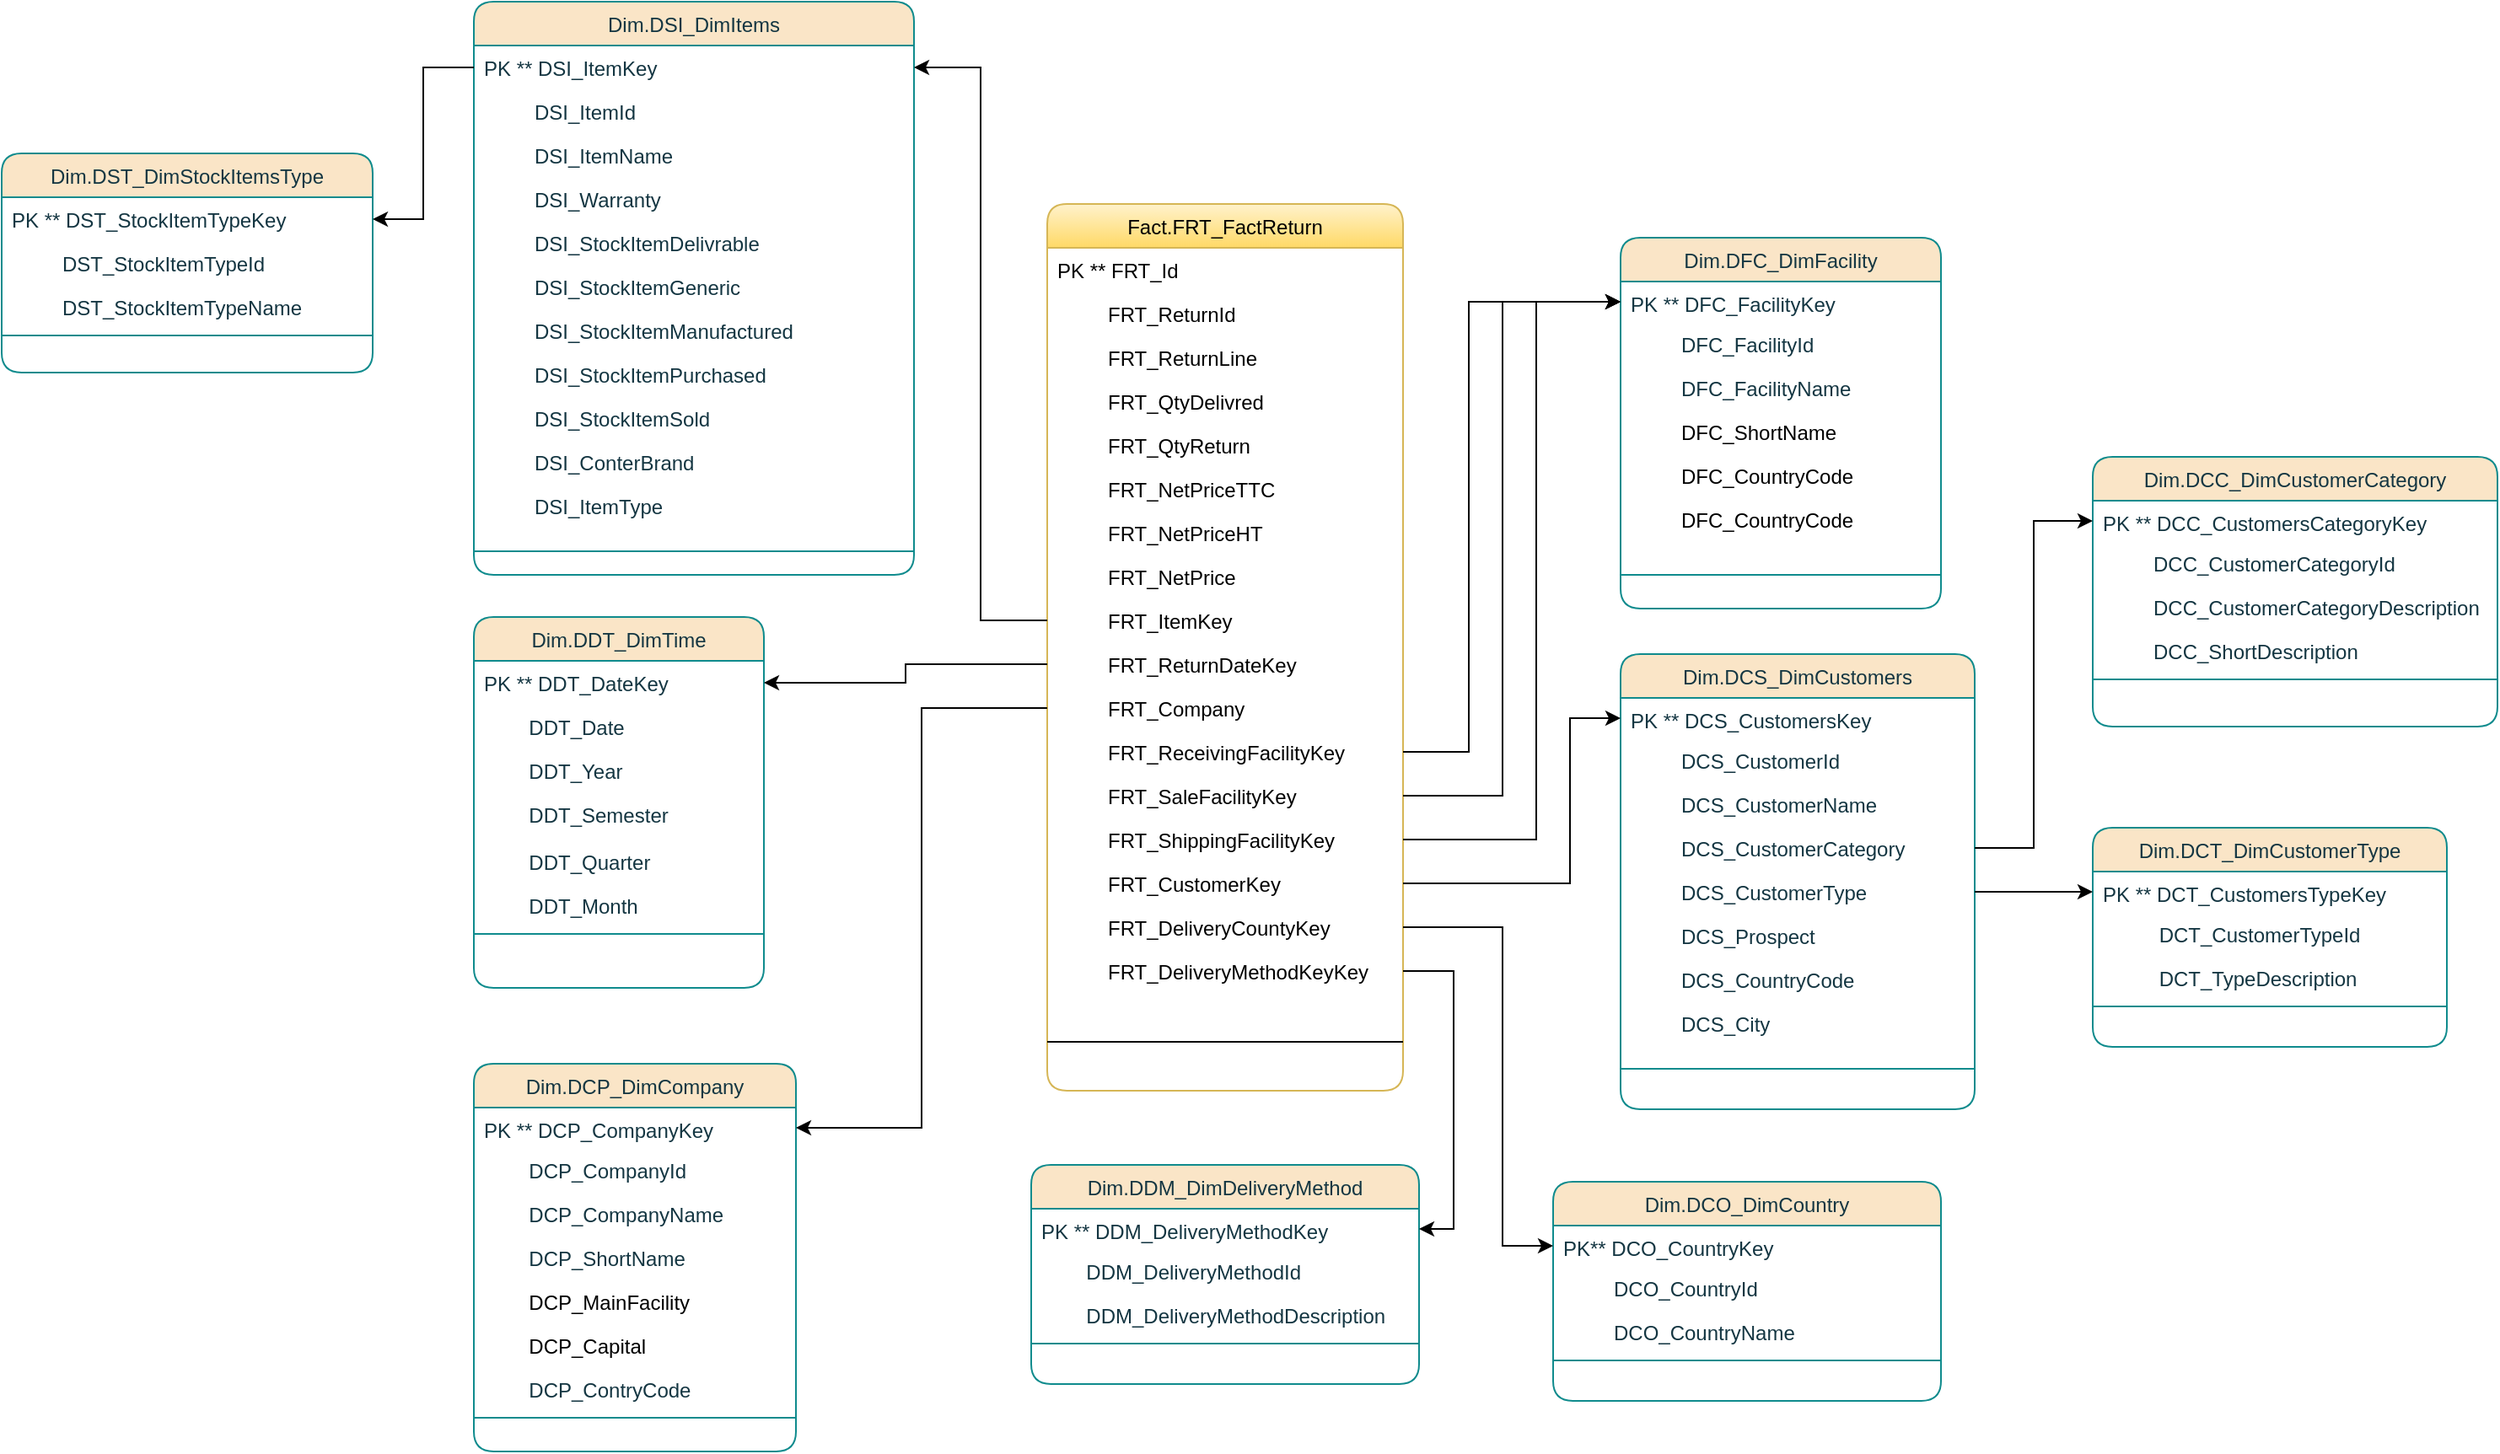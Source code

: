 <mxfile version="21.2.3" type="github">
  <diagram name="Page-1" id="GbNY6fpnbydSLhXUVNxI">
    <mxGraphModel dx="2754" dy="513" grid="1" gridSize="10" guides="1" tooltips="1" connect="1" arrows="1" fold="1" page="1" pageScale="1" pageWidth="1654" pageHeight="1169" math="0" shadow="0">
      <root>
        <mxCell id="0" />
        <mxCell id="1" parent="0" />
        <mxCell id="NVoE6GBqi2ldNxTh1baj-1" value="Fact.FRT_FactReturn" style="swimlane;fontStyle=0;align=center;verticalAlign=top;childLayout=stackLayout;horizontal=1;startSize=26;horizontalStack=0;resizeParent=1;resizeLast=0;collapsible=1;marginBottom=0;rounded=1;shadow=0;strokeWidth=1;fillColor=#fff2cc;strokeColor=#d6b656;gradientColor=#ffd966;" vertex="1" parent="1">
          <mxGeometry x="340" y="340" width="211" height="526" as="geometry">
            <mxRectangle x="550" y="140" width="160" height="26" as="alternateBounds" />
          </mxGeometry>
        </mxCell>
        <mxCell id="NVoE6GBqi2ldNxTh1baj-2" value="PK ** FRT_Id" style="text;align=left;verticalAlign=top;spacingLeft=4;spacingRight=4;overflow=hidden;rotatable=0;points=[[0,0.5],[1,0.5]];portConstraint=eastwest;" vertex="1" parent="NVoE6GBqi2ldNxTh1baj-1">
          <mxGeometry y="26" width="211" height="26" as="geometry" />
        </mxCell>
        <mxCell id="NVoE6GBqi2ldNxTh1baj-3" value="         FRT_ReturnId" style="text;align=left;verticalAlign=top;spacingLeft=4;spacingRight=4;overflow=hidden;rotatable=0;points=[[0,0.5],[1,0.5]];portConstraint=eastwest;rounded=0;shadow=0;html=0;" vertex="1" parent="NVoE6GBqi2ldNxTh1baj-1">
          <mxGeometry y="52" width="211" height="26" as="geometry" />
        </mxCell>
        <mxCell id="NVoE6GBqi2ldNxTh1baj-25" value="         FRT_ReturnLine" style="text;align=left;verticalAlign=top;spacingLeft=4;spacingRight=4;overflow=hidden;rotatable=0;points=[[0,0.5],[1,0.5]];portConstraint=eastwest;rounded=0;shadow=0;html=0;" vertex="1" parent="NVoE6GBqi2ldNxTh1baj-1">
          <mxGeometry y="78" width="211" height="26" as="geometry" />
        </mxCell>
        <mxCell id="NVoE6GBqi2ldNxTh1baj-26" value="         FRT_QtyDelivred" style="text;align=left;verticalAlign=top;spacingLeft=4;spacingRight=4;overflow=hidden;rotatable=0;points=[[0,0.5],[1,0.5]];portConstraint=eastwest;rounded=0;shadow=0;html=0;" vertex="1" parent="NVoE6GBqi2ldNxTh1baj-1">
          <mxGeometry y="104" width="211" height="26" as="geometry" />
        </mxCell>
        <mxCell id="NVoE6GBqi2ldNxTh1baj-27" value="         FRT_QtyReturn" style="text;align=left;verticalAlign=top;spacingLeft=4;spacingRight=4;overflow=hidden;rotatable=0;points=[[0,0.5],[1,0.5]];portConstraint=eastwest;rounded=0;shadow=0;html=0;" vertex="1" parent="NVoE6GBqi2ldNxTh1baj-1">
          <mxGeometry y="130" width="211" height="26" as="geometry" />
        </mxCell>
        <mxCell id="NVoE6GBqi2ldNxTh1baj-28" value="         FRT_NetPriceTTC" style="text;align=left;verticalAlign=top;spacingLeft=4;spacingRight=4;overflow=hidden;rotatable=0;points=[[0,0.5],[1,0.5]];portConstraint=eastwest;rounded=0;shadow=0;html=0;" vertex="1" parent="NVoE6GBqi2ldNxTh1baj-1">
          <mxGeometry y="156" width="211" height="26" as="geometry" />
        </mxCell>
        <mxCell id="NVoE6GBqi2ldNxTh1baj-37" value="         FRT_NetPriceHT" style="text;align=left;verticalAlign=top;spacingLeft=4;spacingRight=4;overflow=hidden;rotatable=0;points=[[0,0.5],[1,0.5]];portConstraint=eastwest;rounded=0;shadow=0;html=0;" vertex="1" parent="NVoE6GBqi2ldNxTh1baj-1">
          <mxGeometry y="182" width="211" height="26" as="geometry" />
        </mxCell>
        <mxCell id="NVoE6GBqi2ldNxTh1baj-38" value="         FRT_NetPrice" style="text;align=left;verticalAlign=top;spacingLeft=4;spacingRight=4;overflow=hidden;rotatable=0;points=[[0,0.5],[1,0.5]];portConstraint=eastwest;rounded=0;shadow=0;html=0;" vertex="1" parent="NVoE6GBqi2ldNxTh1baj-1">
          <mxGeometry y="208" width="211" height="26" as="geometry" />
        </mxCell>
        <mxCell id="NVoE6GBqi2ldNxTh1baj-39" value="         FRT_ItemKey" style="text;align=left;verticalAlign=top;spacingLeft=4;spacingRight=4;overflow=hidden;rotatable=0;points=[[0,0.5],[1,0.5]];portConstraint=eastwest;rounded=0;shadow=0;html=0;" vertex="1" parent="NVoE6GBqi2ldNxTh1baj-1">
          <mxGeometry y="234" width="211" height="26" as="geometry" />
        </mxCell>
        <mxCell id="NVoE6GBqi2ldNxTh1baj-40" value="         FRT_ReturnDateKey" style="text;align=left;verticalAlign=top;spacingLeft=4;spacingRight=4;overflow=hidden;rotatable=0;points=[[0,0.5],[1,0.5]];portConstraint=eastwest;rounded=0;shadow=0;html=0;" vertex="1" parent="NVoE6GBqi2ldNxTh1baj-1">
          <mxGeometry y="260" width="211" height="26" as="geometry" />
        </mxCell>
        <mxCell id="NVoE6GBqi2ldNxTh1baj-41" value="         FRT_Company" style="text;align=left;verticalAlign=top;spacingLeft=4;spacingRight=4;overflow=hidden;rotatable=0;points=[[0,0.5],[1,0.5]];portConstraint=eastwest;rounded=0;shadow=0;html=0;" vertex="1" parent="NVoE6GBqi2ldNxTh1baj-1">
          <mxGeometry y="286" width="211" height="26" as="geometry" />
        </mxCell>
        <mxCell id="NVoE6GBqi2ldNxTh1baj-42" value="         FRT_ReceivingFacilityKey" style="text;align=left;verticalAlign=top;spacingLeft=4;spacingRight=4;overflow=hidden;rotatable=0;points=[[0,0.5],[1,0.5]];portConstraint=eastwest;rounded=0;shadow=0;html=0;" vertex="1" parent="NVoE6GBqi2ldNxTh1baj-1">
          <mxGeometry y="312" width="211" height="26" as="geometry" />
        </mxCell>
        <mxCell id="NVoE6GBqi2ldNxTh1baj-43" value="         FRT_SaleFacilityKey" style="text;align=left;verticalAlign=top;spacingLeft=4;spacingRight=4;overflow=hidden;rotatable=0;points=[[0,0.5],[1,0.5]];portConstraint=eastwest;rounded=0;shadow=0;html=0;" vertex="1" parent="NVoE6GBqi2ldNxTh1baj-1">
          <mxGeometry y="338" width="211" height="26" as="geometry" />
        </mxCell>
        <mxCell id="NVoE6GBqi2ldNxTh1baj-44" value="         FRT_ShippingFacilityKey" style="text;align=left;verticalAlign=top;spacingLeft=4;spacingRight=4;overflow=hidden;rotatable=0;points=[[0,0.5],[1,0.5]];portConstraint=eastwest;rounded=0;shadow=0;html=0;" vertex="1" parent="NVoE6GBqi2ldNxTh1baj-1">
          <mxGeometry y="364" width="211" height="26" as="geometry" />
        </mxCell>
        <mxCell id="NVoE6GBqi2ldNxTh1baj-45" value="         FRT_CustomerKey" style="text;align=left;verticalAlign=top;spacingLeft=4;spacingRight=4;overflow=hidden;rotatable=0;points=[[0,0.5],[1,0.5]];portConstraint=eastwest;rounded=0;shadow=0;html=0;" vertex="1" parent="NVoE6GBqi2ldNxTh1baj-1">
          <mxGeometry y="390" width="211" height="26" as="geometry" />
        </mxCell>
        <mxCell id="NVoE6GBqi2ldNxTh1baj-46" value="         FRT_DeliveryCountyKey" style="text;align=left;verticalAlign=top;spacingLeft=4;spacingRight=4;overflow=hidden;rotatable=0;points=[[0,0.5],[1,0.5]];portConstraint=eastwest;rounded=0;shadow=0;html=0;" vertex="1" parent="NVoE6GBqi2ldNxTh1baj-1">
          <mxGeometry y="416" width="211" height="26" as="geometry" />
        </mxCell>
        <mxCell id="NVoE6GBqi2ldNxTh1baj-47" value="         FRT_DeliveryMethodKeyKey" style="text;align=left;verticalAlign=top;spacingLeft=4;spacingRight=4;overflow=hidden;rotatable=0;points=[[0,0.5],[1,0.5]];portConstraint=eastwest;rounded=0;shadow=0;html=0;" vertex="1" parent="NVoE6GBqi2ldNxTh1baj-1">
          <mxGeometry y="442" width="211" height="26" as="geometry" />
        </mxCell>
        <mxCell id="NVoE6GBqi2ldNxTh1baj-24" value="" style="line;html=1;strokeWidth=1;align=left;verticalAlign=middle;spacingTop=-1;spacingLeft=3;spacingRight=3;rotatable=0;labelPosition=right;points=[];portConstraint=eastwest;" vertex="1" parent="NVoE6GBqi2ldNxTh1baj-1">
          <mxGeometry y="468" width="211" height="58" as="geometry" />
        </mxCell>
        <mxCell id="NVoE6GBqi2ldNxTh1baj-48" value="Dim.DDM_DimDeliveryMethod" style="swimlane;fontStyle=0;align=center;verticalAlign=top;childLayout=stackLayout;horizontal=1;startSize=26;horizontalStack=0;resizeParent=1;resizeLast=0;collapsible=1;marginBottom=0;rounded=1;shadow=0;strokeWidth=1;fillColor=#FAE5C7;strokeColor=#0F8B8D;labelBackgroundColor=none;fontColor=#143642;" vertex="1" parent="1">
          <mxGeometry x="330.5" y="910" width="230" height="130" as="geometry">
            <mxRectangle x="550" y="140" width="160" height="26" as="alternateBounds" />
          </mxGeometry>
        </mxCell>
        <mxCell id="NVoE6GBqi2ldNxTh1baj-49" value="PK ** DDM_DeliveryMethodKey" style="text;align=left;verticalAlign=top;spacingLeft=4;spacingRight=4;overflow=hidden;rotatable=0;points=[[0,0.5],[1,0.5]];portConstraint=eastwest;labelBackgroundColor=none;fontColor=#143642;rounded=1;" vertex="1" parent="NVoE6GBqi2ldNxTh1baj-48">
          <mxGeometry y="26" width="230" height="24" as="geometry" />
        </mxCell>
        <mxCell id="NVoE6GBqi2ldNxTh1baj-50" value="        DDM_DeliveryMethodId" style="text;align=left;verticalAlign=top;spacingLeft=4;spacingRight=4;overflow=hidden;rotatable=0;points=[[0,0.5],[1,0.5]];portConstraint=eastwest;labelBackgroundColor=none;fontColor=#143642;rounded=1;" vertex="1" parent="NVoE6GBqi2ldNxTh1baj-48">
          <mxGeometry y="50" width="230" height="26" as="geometry" />
        </mxCell>
        <mxCell id="NVoE6GBqi2ldNxTh1baj-51" value="        DDM_DeliveryMethodDescription" style="text;align=left;verticalAlign=top;spacingLeft=4;spacingRight=4;overflow=hidden;rotatable=0;points=[[0,0.5],[1,0.5]];portConstraint=eastwest;labelBackgroundColor=none;fontColor=#143642;rounded=1;" vertex="1" parent="NVoE6GBqi2ldNxTh1baj-48">
          <mxGeometry y="76" width="230" height="26" as="geometry" />
        </mxCell>
        <mxCell id="NVoE6GBqi2ldNxTh1baj-52" value="" style="line;html=1;strokeWidth=1;align=left;verticalAlign=middle;spacingTop=-1;spacingLeft=3;spacingRight=3;rotatable=0;labelPosition=right;points=[];portConstraint=eastwest;labelBackgroundColor=none;fillColor=#FAE5C7;strokeColor=#0F8B8D;fontColor=#143642;rounded=1;" vertex="1" parent="NVoE6GBqi2ldNxTh1baj-48">
          <mxGeometry y="102" width="230" height="8" as="geometry" />
        </mxCell>
        <mxCell id="NVoE6GBqi2ldNxTh1baj-53" style="edgeStyle=orthogonalEdgeStyle;rounded=0;orthogonalLoop=1;jettySize=auto;html=1;" edge="1" parent="1" source="NVoE6GBqi2ldNxTh1baj-47" target="NVoE6GBqi2ldNxTh1baj-49">
          <mxGeometry relative="1" as="geometry">
            <Array as="points">
              <mxPoint x="581" y="795" />
              <mxPoint x="581" y="948" />
            </Array>
          </mxGeometry>
        </mxCell>
        <mxCell id="NVoE6GBqi2ldNxTh1baj-54" value="Dim.DSI_DimItems" style="swimlane;fontStyle=0;align=center;verticalAlign=top;childLayout=stackLayout;horizontal=1;startSize=26;horizontalStack=0;resizeParent=1;resizeLast=0;collapsible=1;marginBottom=0;rounded=1;shadow=0;strokeWidth=1;fillColor=#FAE5C7;strokeColor=#0F8B8D;labelBackgroundColor=none;fontColor=#143642;" vertex="1" parent="1">
          <mxGeometry y="220" width="261" height="340" as="geometry">
            <mxRectangle x="550" y="140" width="160" height="26" as="alternateBounds" />
          </mxGeometry>
        </mxCell>
        <mxCell id="NVoE6GBqi2ldNxTh1baj-55" value="PK ** DSI_ItemKey" style="text;align=left;verticalAlign=top;spacingLeft=4;spacingRight=4;overflow=hidden;rotatable=0;points=[[0,0.5],[1,0.5]];portConstraint=eastwest;labelBackgroundColor=none;fontColor=#143642;rounded=1;" vertex="1" parent="NVoE6GBqi2ldNxTh1baj-54">
          <mxGeometry y="26" width="261" height="26" as="geometry" />
        </mxCell>
        <mxCell id="NVoE6GBqi2ldNxTh1baj-56" value="         DSI_ItemId&#xa;" style="text;align=left;verticalAlign=top;spacingLeft=4;spacingRight=4;overflow=hidden;rotatable=0;points=[[0,0.5],[1,0.5]];portConstraint=eastwest;labelBackgroundColor=none;fontColor=#143642;rounded=1;" vertex="1" parent="NVoE6GBqi2ldNxTh1baj-54">
          <mxGeometry y="52" width="261" height="26" as="geometry" />
        </mxCell>
        <mxCell id="NVoE6GBqi2ldNxTh1baj-57" value="         DSI_ItemName&#xa;" style="text;align=left;verticalAlign=top;spacingLeft=4;spacingRight=4;overflow=hidden;rotatable=0;points=[[0,0.5],[1,0.5]];portConstraint=eastwest;labelBackgroundColor=none;fontColor=#143642;rounded=1;" vertex="1" parent="NVoE6GBqi2ldNxTh1baj-54">
          <mxGeometry y="78" width="261" height="26" as="geometry" />
        </mxCell>
        <mxCell id="NVoE6GBqi2ldNxTh1baj-58" value="         DSI_Warranty&#xa;" style="text;align=left;verticalAlign=top;spacingLeft=4;spacingRight=4;overflow=hidden;rotatable=0;points=[[0,0.5],[1,0.5]];portConstraint=eastwest;labelBackgroundColor=none;fontColor=#143642;rounded=1;" vertex="1" parent="NVoE6GBqi2ldNxTh1baj-54">
          <mxGeometry y="104" width="261" height="26" as="geometry" />
        </mxCell>
        <mxCell id="NVoE6GBqi2ldNxTh1baj-59" value="         DSI_StockItemDelivrable" style="text;align=left;verticalAlign=top;spacingLeft=4;spacingRight=4;overflow=hidden;rotatable=0;points=[[0,0.5],[1,0.5]];portConstraint=eastwest;labelBackgroundColor=none;fontColor=#143642;rounded=1;" vertex="1" parent="NVoE6GBqi2ldNxTh1baj-54">
          <mxGeometry y="130" width="261" height="26" as="geometry" />
        </mxCell>
        <mxCell id="NVoE6GBqi2ldNxTh1baj-60" value="         DSI_StockItemGeneric &#xa;" style="text;align=left;verticalAlign=top;spacingLeft=4;spacingRight=4;overflow=hidden;rotatable=0;points=[[0,0.5],[1,0.5]];portConstraint=eastwest;labelBackgroundColor=none;fontColor=#143642;rounded=1;" vertex="1" parent="NVoE6GBqi2ldNxTh1baj-54">
          <mxGeometry y="156" width="261" height="26" as="geometry" />
        </mxCell>
        <mxCell id="NVoE6GBqi2ldNxTh1baj-61" value="         DSI_StockItemManufactured" style="text;align=left;verticalAlign=top;spacingLeft=4;spacingRight=4;overflow=hidden;rotatable=0;points=[[0,0.5],[1,0.5]];portConstraint=eastwest;labelBackgroundColor=none;fontColor=#143642;rounded=1;" vertex="1" parent="NVoE6GBqi2ldNxTh1baj-54">
          <mxGeometry y="182" width="261" height="26" as="geometry" />
        </mxCell>
        <mxCell id="NVoE6GBqi2ldNxTh1baj-62" value="         DSI_StockItemPurchased" style="text;align=left;verticalAlign=top;spacingLeft=4;spacingRight=4;overflow=hidden;rotatable=0;points=[[0,0.5],[1,0.5]];portConstraint=eastwest;labelBackgroundColor=none;fontColor=#143642;rounded=1;" vertex="1" parent="NVoE6GBqi2ldNxTh1baj-54">
          <mxGeometry y="208" width="261" height="26" as="geometry" />
        </mxCell>
        <mxCell id="NVoE6GBqi2ldNxTh1baj-63" value="         DSI_StockItemSold&#xa;" style="text;align=left;verticalAlign=top;spacingLeft=4;spacingRight=4;overflow=hidden;rotatable=0;points=[[0,0.5],[1,0.5]];portConstraint=eastwest;labelBackgroundColor=none;fontColor=#143642;rounded=1;" vertex="1" parent="NVoE6GBqi2ldNxTh1baj-54">
          <mxGeometry y="234" width="261" height="26" as="geometry" />
        </mxCell>
        <mxCell id="NVoE6GBqi2ldNxTh1baj-64" value="         DSI_ConterBrand&#xa;" style="text;align=left;verticalAlign=top;spacingLeft=4;spacingRight=4;overflow=hidden;rotatable=0;points=[[0,0.5],[1,0.5]];portConstraint=eastwest;labelBackgroundColor=none;fontColor=#143642;rounded=1;" vertex="1" parent="NVoE6GBqi2ldNxTh1baj-54">
          <mxGeometry y="260" width="261" height="26" as="geometry" />
        </mxCell>
        <mxCell id="NVoE6GBqi2ldNxTh1baj-65" value="         DSI_ItemType&#xa;" style="text;align=left;verticalAlign=top;spacingLeft=4;spacingRight=4;overflow=hidden;rotatable=0;points=[[0,0.5],[1,0.5]];portConstraint=eastwest;labelBackgroundColor=none;fontColor=#143642;rounded=1;" vertex="1" parent="NVoE6GBqi2ldNxTh1baj-54">
          <mxGeometry y="286" width="261" height="26" as="geometry" />
        </mxCell>
        <mxCell id="NVoE6GBqi2ldNxTh1baj-66" value="" style="line;html=1;strokeWidth=1;align=left;verticalAlign=middle;spacingTop=-1;spacingLeft=3;spacingRight=3;rotatable=0;labelPosition=right;points=[];portConstraint=eastwest;labelBackgroundColor=none;fillColor=#FAE5C7;strokeColor=#0F8B8D;fontColor=#143642;rounded=1;" vertex="1" parent="NVoE6GBqi2ldNxTh1baj-54">
          <mxGeometry y="312" width="261" height="28" as="geometry" />
        </mxCell>
        <mxCell id="NVoE6GBqi2ldNxTh1baj-67" value="Dim.DST_DimStockItemsType" style="swimlane;fontStyle=0;align=center;verticalAlign=top;childLayout=stackLayout;horizontal=1;startSize=26;horizontalStack=0;resizeParent=1;resizeLast=0;collapsible=1;marginBottom=0;rounded=1;shadow=0;strokeWidth=1;fillColor=#FAE5C7;strokeColor=#0F8B8D;labelBackgroundColor=none;fontColor=#143642;" vertex="1" parent="1">
          <mxGeometry x="-280" y="310" width="220" height="130" as="geometry">
            <mxRectangle x="550" y="140" width="160" height="26" as="alternateBounds" />
          </mxGeometry>
        </mxCell>
        <mxCell id="NVoE6GBqi2ldNxTh1baj-68" value="PK ** DST_StockItemTypeKey" style="text;align=left;verticalAlign=top;spacingLeft=4;spacingRight=4;overflow=hidden;rotatable=0;points=[[0,0.5],[1,0.5]];portConstraint=eastwest;labelBackgroundColor=none;fontColor=#143642;rounded=1;" vertex="1" parent="NVoE6GBqi2ldNxTh1baj-67">
          <mxGeometry y="26" width="220" height="26" as="geometry" />
        </mxCell>
        <mxCell id="NVoE6GBqi2ldNxTh1baj-69" value="         DST_StockItemTypeId&#xa;" style="text;align=left;verticalAlign=top;spacingLeft=4;spacingRight=4;overflow=hidden;rotatable=0;points=[[0,0.5],[1,0.5]];portConstraint=eastwest;labelBackgroundColor=none;fontColor=#143642;rounded=1;" vertex="1" parent="NVoE6GBqi2ldNxTh1baj-67">
          <mxGeometry y="52" width="220" height="26" as="geometry" />
        </mxCell>
        <mxCell id="NVoE6GBqi2ldNxTh1baj-70" value="         DST_StockItemTypeName" style="text;align=left;verticalAlign=top;spacingLeft=4;spacingRight=4;overflow=hidden;rotatable=0;points=[[0,0.5],[1,0.5]];portConstraint=eastwest;labelBackgroundColor=none;fontColor=#143642;rounded=1;" vertex="1" parent="NVoE6GBqi2ldNxTh1baj-67">
          <mxGeometry y="78" width="220" height="26" as="geometry" />
        </mxCell>
        <mxCell id="NVoE6GBqi2ldNxTh1baj-71" value="" style="line;html=1;strokeWidth=1;align=left;verticalAlign=middle;spacingTop=-1;spacingLeft=3;spacingRight=3;rotatable=0;labelPosition=right;points=[];portConstraint=eastwest;labelBackgroundColor=none;fillColor=#FAE5C7;strokeColor=#0F8B8D;fontColor=#143642;rounded=1;" vertex="1" parent="NVoE6GBqi2ldNxTh1baj-67">
          <mxGeometry y="104" width="220" height="8" as="geometry" />
        </mxCell>
        <mxCell id="NVoE6GBqi2ldNxTh1baj-77" style="edgeStyle=orthogonalEdgeStyle;rounded=0;orthogonalLoop=1;jettySize=auto;html=1;" edge="1" parent="1" source="NVoE6GBqi2ldNxTh1baj-39" target="NVoE6GBqi2ldNxTh1baj-55">
          <mxGeometry relative="1" as="geometry" />
        </mxCell>
        <mxCell id="NVoE6GBqi2ldNxTh1baj-78" value="Dim.DDT_DimTime" style="swimlane;fontStyle=0;align=center;verticalAlign=top;childLayout=stackLayout;horizontal=1;startSize=26;horizontalStack=0;resizeParent=1;resizeLast=0;collapsible=1;marginBottom=0;rounded=1;shadow=0;strokeWidth=1;fillColor=#FAE5C7;strokeColor=#0F8B8D;labelBackgroundColor=none;fontColor=#143642;" vertex="1" parent="1">
          <mxGeometry y="585" width="172" height="220" as="geometry">
            <mxRectangle x="550" y="140" width="160" height="26" as="alternateBounds" />
          </mxGeometry>
        </mxCell>
        <mxCell id="NVoE6GBqi2ldNxTh1baj-79" value="PK ** DDT_DateKey" style="text;align=left;verticalAlign=top;spacingLeft=4;spacingRight=4;overflow=hidden;rotatable=0;points=[[0,0.5],[1,0.5]];portConstraint=eastwest;labelBackgroundColor=none;fontColor=#143642;rounded=1;" vertex="1" parent="NVoE6GBqi2ldNxTh1baj-78">
          <mxGeometry y="26" width="172" height="26" as="geometry" />
        </mxCell>
        <mxCell id="NVoE6GBqi2ldNxTh1baj-80" value="        DDT_Date&#xa;" style="text;align=left;verticalAlign=top;spacingLeft=4;spacingRight=4;overflow=hidden;rotatable=0;points=[[0,0.5],[1,0.5]];portConstraint=eastwest;labelBackgroundColor=none;fontColor=#143642;rounded=1;" vertex="1" parent="NVoE6GBqi2ldNxTh1baj-78">
          <mxGeometry y="52" width="172" height="26" as="geometry" />
        </mxCell>
        <mxCell id="NVoE6GBqi2ldNxTh1baj-81" value="        DDT_Year&#xa;" style="text;align=left;verticalAlign=top;spacingLeft=4;spacingRight=4;overflow=hidden;rotatable=0;points=[[0,0.5],[1,0.5]];portConstraint=eastwest;labelBackgroundColor=none;fontColor=#143642;rounded=1;" vertex="1" parent="NVoE6GBqi2ldNxTh1baj-78">
          <mxGeometry y="78" width="172" height="26" as="geometry" />
        </mxCell>
        <mxCell id="NVoE6GBqi2ldNxTh1baj-82" value="        DDT_Semester&#xa;" style="text;align=left;verticalAlign=top;spacingLeft=4;spacingRight=4;overflow=hidden;rotatable=0;points=[[0,0.5],[1,0.5]];portConstraint=eastwest;labelBackgroundColor=none;fontColor=#143642;rounded=1;" vertex="1" parent="NVoE6GBqi2ldNxTh1baj-78">
          <mxGeometry y="104" width="172" height="28" as="geometry" />
        </mxCell>
        <mxCell id="NVoE6GBqi2ldNxTh1baj-83" value="        DDT_Quarter" style="text;align=left;verticalAlign=top;spacingLeft=4;spacingRight=4;overflow=hidden;rotatable=0;points=[[0,0.5],[1,0.5]];portConstraint=eastwest;labelBackgroundColor=none;fontColor=#143642;rounded=1;" vertex="1" parent="NVoE6GBqi2ldNxTh1baj-78">
          <mxGeometry y="132" width="172" height="26" as="geometry" />
        </mxCell>
        <mxCell id="NVoE6GBqi2ldNxTh1baj-84" value="        DDT_Month&#xa;" style="text;align=left;verticalAlign=top;spacingLeft=4;spacingRight=4;overflow=hidden;rotatable=0;points=[[0,0.5],[1,0.5]];portConstraint=eastwest;labelBackgroundColor=none;fontColor=#143642;rounded=1;" vertex="1" parent="NVoE6GBqi2ldNxTh1baj-78">
          <mxGeometry y="158" width="172" height="26" as="geometry" />
        </mxCell>
        <mxCell id="NVoE6GBqi2ldNxTh1baj-85" value="" style="line;html=1;strokeWidth=1;align=left;verticalAlign=middle;spacingTop=-1;spacingLeft=3;spacingRight=3;rotatable=0;labelPosition=right;points=[];portConstraint=eastwest;labelBackgroundColor=none;fillColor=#FAE5C7;strokeColor=#0F8B8D;fontColor=#143642;rounded=1;" vertex="1" parent="NVoE6GBqi2ldNxTh1baj-78">
          <mxGeometry y="184" width="172" height="8" as="geometry" />
        </mxCell>
        <mxCell id="NVoE6GBqi2ldNxTh1baj-86" style="edgeStyle=orthogonalEdgeStyle;rounded=0;orthogonalLoop=1;jettySize=auto;html=1;" edge="1" parent="1" source="NVoE6GBqi2ldNxTh1baj-40" target="NVoE6GBqi2ldNxTh1baj-79">
          <mxGeometry relative="1" as="geometry">
            <Array as="points" />
          </mxGeometry>
        </mxCell>
        <mxCell id="NVoE6GBqi2ldNxTh1baj-87" value="Dim.DCP_DimCompany" style="swimlane;fontStyle=0;align=center;verticalAlign=top;childLayout=stackLayout;horizontal=1;startSize=26;horizontalStack=0;resizeParent=1;resizeLast=0;collapsible=1;marginBottom=0;rounded=1;shadow=0;strokeWidth=1;fillColor=#FAE5C7;strokeColor=#0F8B8D;labelBackgroundColor=none;fontColor=#143642;" vertex="1" parent="1">
          <mxGeometry y="850" width="191" height="230" as="geometry">
            <mxRectangle x="550" y="140" width="160" height="26" as="alternateBounds" />
          </mxGeometry>
        </mxCell>
        <mxCell id="NVoE6GBqi2ldNxTh1baj-88" value="PK ** DCP_CompanyKey&#xa;" style="text;align=left;verticalAlign=top;spacingLeft=4;spacingRight=4;overflow=hidden;rotatable=0;points=[[0,0.5],[1,0.5]];portConstraint=eastwest;labelBackgroundColor=none;fontColor=#143642;rounded=1;" vertex="1" parent="NVoE6GBqi2ldNxTh1baj-87">
          <mxGeometry y="26" width="191" height="24" as="geometry" />
        </mxCell>
        <mxCell id="NVoE6GBqi2ldNxTh1baj-89" value="        DCP_CompanyId" style="text;align=left;verticalAlign=top;spacingLeft=4;spacingRight=4;overflow=hidden;rotatable=0;points=[[0,0.5],[1,0.5]];portConstraint=eastwest;labelBackgroundColor=none;fontColor=#143642;rounded=1;" vertex="1" parent="NVoE6GBqi2ldNxTh1baj-87">
          <mxGeometry y="50" width="191" height="26" as="geometry" />
        </mxCell>
        <mxCell id="NVoE6GBqi2ldNxTh1baj-90" value="        DCP_CompanyName" style="text;align=left;verticalAlign=top;spacingLeft=4;spacingRight=4;overflow=hidden;rotatable=0;points=[[0,0.5],[1,0.5]];portConstraint=eastwest;labelBackgroundColor=none;fontColor=#143642;rounded=1;" vertex="1" parent="NVoE6GBqi2ldNxTh1baj-87">
          <mxGeometry y="76" width="191" height="26" as="geometry" />
        </mxCell>
        <mxCell id="NVoE6GBqi2ldNxTh1baj-91" value="        DCP_ShortName" style="text;align=left;verticalAlign=top;spacingLeft=4;spacingRight=4;overflow=hidden;rotatable=0;points=[[0,0.5],[1,0.5]];portConstraint=eastwest;labelBackgroundColor=none;fontColor=#143642;rounded=1;" vertex="1" parent="NVoE6GBqi2ldNxTh1baj-87">
          <mxGeometry y="102" width="191" height="26" as="geometry" />
        </mxCell>
        <mxCell id="NVoE6GBqi2ldNxTh1baj-92" value="        DCP_MainFacility" style="text;align=left;verticalAlign=top;spacingLeft=4;spacingRight=4;overflow=hidden;rotatable=0;points=[[0,0.5],[1,0.5]];portConstraint=eastwest;rounded=1;shadow=0;html=0;labelBackgroundColor=none;" vertex="1" parent="NVoE6GBqi2ldNxTh1baj-87">
          <mxGeometry y="128" width="191" height="26" as="geometry" />
        </mxCell>
        <mxCell id="NVoE6GBqi2ldNxTh1baj-93" value="        DCP_Capital" style="text;align=left;verticalAlign=top;spacingLeft=4;spacingRight=4;overflow=hidden;rotatable=0;points=[[0,0.5],[1,0.5]];portConstraint=eastwest;rounded=1;shadow=0;html=0;labelBackgroundColor=none;" vertex="1" parent="NVoE6GBqi2ldNxTh1baj-87">
          <mxGeometry y="154" width="191" height="26" as="geometry" />
        </mxCell>
        <mxCell id="NVoE6GBqi2ldNxTh1baj-94" value="        DCP_ContryCode" style="text;align=left;verticalAlign=top;spacingLeft=4;spacingRight=4;overflow=hidden;rotatable=0;points=[[0,0.5],[1,0.5]];portConstraint=eastwest;labelBackgroundColor=none;fontColor=#143642;rounded=1;" vertex="1" parent="NVoE6GBqi2ldNxTh1baj-87">
          <mxGeometry y="180" width="191" height="26" as="geometry" />
        </mxCell>
        <mxCell id="NVoE6GBqi2ldNxTh1baj-95" value="" style="line;html=1;strokeWidth=1;align=left;verticalAlign=middle;spacingTop=-1;spacingLeft=3;spacingRight=3;rotatable=0;labelPosition=right;points=[];portConstraint=eastwest;labelBackgroundColor=none;fillColor=#FAE5C7;strokeColor=#0F8B8D;fontColor=#143642;rounded=1;" vertex="1" parent="NVoE6GBqi2ldNxTh1baj-87">
          <mxGeometry y="206" width="191" height="8" as="geometry" />
        </mxCell>
        <mxCell id="NVoE6GBqi2ldNxTh1baj-96" style="edgeStyle=orthogonalEdgeStyle;rounded=0;orthogonalLoop=1;jettySize=auto;html=1;" edge="1" parent="1" source="NVoE6GBqi2ldNxTh1baj-41" target="NVoE6GBqi2ldNxTh1baj-88">
          <mxGeometry relative="1" as="geometry" />
        </mxCell>
        <mxCell id="NVoE6GBqi2ldNxTh1baj-97" value="Dim.DCO_DimCountry" style="swimlane;fontStyle=0;align=center;verticalAlign=top;childLayout=stackLayout;horizontal=1;startSize=26;horizontalStack=0;resizeParent=1;resizeLast=0;collapsible=1;marginBottom=0;rounded=1;shadow=0;strokeWidth=1;fillColor=#FAE5C7;strokeColor=#0F8B8D;labelBackgroundColor=none;fontColor=#143642;" vertex="1" parent="1">
          <mxGeometry x="640" y="920" width="230" height="130" as="geometry">
            <mxRectangle x="550" y="140" width="160" height="26" as="alternateBounds" />
          </mxGeometry>
        </mxCell>
        <mxCell id="NVoE6GBqi2ldNxTh1baj-98" value="PK** DCO_CountryKey&#xa; " style="text;align=left;verticalAlign=top;spacingLeft=4;spacingRight=4;overflow=hidden;rotatable=0;points=[[0,0.5],[1,0.5]];portConstraint=eastwest;labelBackgroundColor=none;fontColor=#143642;rounded=1;" vertex="1" parent="NVoE6GBqi2ldNxTh1baj-97">
          <mxGeometry y="26" width="230" height="24" as="geometry" />
        </mxCell>
        <mxCell id="NVoE6GBqi2ldNxTh1baj-99" value="         DCO_CountryId" style="text;align=left;verticalAlign=top;spacingLeft=4;spacingRight=4;overflow=hidden;rotatable=0;points=[[0,0.5],[1,0.5]];portConstraint=eastwest;labelBackgroundColor=none;fontColor=#143642;rounded=1;" vertex="1" parent="NVoE6GBqi2ldNxTh1baj-97">
          <mxGeometry y="50" width="230" height="26" as="geometry" />
        </mxCell>
        <mxCell id="NVoE6GBqi2ldNxTh1baj-100" value="         DCO_CountryName" style="text;align=left;verticalAlign=top;spacingLeft=4;spacingRight=4;overflow=hidden;rotatable=0;points=[[0,0.5],[1,0.5]];portConstraint=eastwest;labelBackgroundColor=none;fontColor=#143642;rounded=1;" vertex="1" parent="NVoE6GBqi2ldNxTh1baj-97">
          <mxGeometry y="76" width="230" height="26" as="geometry" />
        </mxCell>
        <mxCell id="NVoE6GBqi2ldNxTh1baj-101" value="" style="line;html=1;strokeWidth=1;align=left;verticalAlign=middle;spacingTop=-1;spacingLeft=3;spacingRight=3;rotatable=0;labelPosition=right;points=[];portConstraint=eastwest;labelBackgroundColor=none;fillColor=#FAE5C7;strokeColor=#0F8B8D;fontColor=#143642;rounded=1;" vertex="1" parent="NVoE6GBqi2ldNxTh1baj-97">
          <mxGeometry y="102" width="230" height="8" as="geometry" />
        </mxCell>
        <mxCell id="NVoE6GBqi2ldNxTh1baj-102" style="edgeStyle=orthogonalEdgeStyle;rounded=0;orthogonalLoop=1;jettySize=auto;html=1;" edge="1" parent="1" source="NVoE6GBqi2ldNxTh1baj-46" target="NVoE6GBqi2ldNxTh1baj-98">
          <mxGeometry relative="1" as="geometry">
            <Array as="points">
              <mxPoint x="610" y="769" />
              <mxPoint x="610" y="958" />
            </Array>
          </mxGeometry>
        </mxCell>
        <mxCell id="NVoE6GBqi2ldNxTh1baj-103" value="Dim.DCS_DimCustomers" style="swimlane;fontStyle=0;align=center;verticalAlign=top;childLayout=stackLayout;horizontal=1;startSize=26;horizontalStack=0;resizeParent=1;resizeLast=0;collapsible=1;marginBottom=0;rounded=1;shadow=0;strokeWidth=1;fillColor=#FAE5C7;strokeColor=#0F8B8D;labelBackgroundColor=none;fontColor=#143642;" vertex="1" parent="1">
          <mxGeometry x="680" y="607" width="210" height="270" as="geometry">
            <mxRectangle x="550" y="140" width="160" height="26" as="alternateBounds" />
          </mxGeometry>
        </mxCell>
        <mxCell id="NVoE6GBqi2ldNxTh1baj-104" value="PK ** DCS_CustomersKey" style="text;align=left;verticalAlign=top;spacingLeft=4;spacingRight=4;overflow=hidden;rotatable=0;points=[[0,0.5],[1,0.5]];portConstraint=eastwest;labelBackgroundColor=none;fontColor=#143642;rounded=1;" vertex="1" parent="NVoE6GBqi2ldNxTh1baj-103">
          <mxGeometry y="26" width="210" height="24" as="geometry" />
        </mxCell>
        <mxCell id="NVoE6GBqi2ldNxTh1baj-105" value="         DCS_CustomerId" style="text;align=left;verticalAlign=top;spacingLeft=4;spacingRight=4;overflow=hidden;rotatable=0;points=[[0,0.5],[1,0.5]];portConstraint=eastwest;labelBackgroundColor=none;fontColor=#143642;rounded=1;" vertex="1" parent="NVoE6GBqi2ldNxTh1baj-103">
          <mxGeometry y="50" width="210" height="26" as="geometry" />
        </mxCell>
        <mxCell id="NVoE6GBqi2ldNxTh1baj-106" value="         DCS_CustomerName" style="text;align=left;verticalAlign=top;spacingLeft=4;spacingRight=4;overflow=hidden;rotatable=0;points=[[0,0.5],[1,0.5]];portConstraint=eastwest;labelBackgroundColor=none;fontColor=#143642;rounded=1;" vertex="1" parent="NVoE6GBqi2ldNxTh1baj-103">
          <mxGeometry y="76" width="210" height="26" as="geometry" />
        </mxCell>
        <mxCell id="NVoE6GBqi2ldNxTh1baj-107" value="         DCS_CustomerCategory" style="text;align=left;verticalAlign=top;spacingLeft=4;spacingRight=4;overflow=hidden;rotatable=0;points=[[0,0.5],[1,0.5]];portConstraint=eastwest;labelBackgroundColor=none;fontColor=#143642;rounded=1;" vertex="1" parent="NVoE6GBqi2ldNxTh1baj-103">
          <mxGeometry y="102" width="210" height="26" as="geometry" />
        </mxCell>
        <mxCell id="NVoE6GBqi2ldNxTh1baj-108" value="         DCS_CustomerType" style="text;align=left;verticalAlign=top;spacingLeft=4;spacingRight=4;overflow=hidden;rotatable=0;points=[[0,0.5],[1,0.5]];portConstraint=eastwest;labelBackgroundColor=none;fontColor=#143642;rounded=1;" vertex="1" parent="NVoE6GBqi2ldNxTh1baj-103">
          <mxGeometry y="128" width="210" height="26" as="geometry" />
        </mxCell>
        <mxCell id="NVoE6GBqi2ldNxTh1baj-109" value="         DCS_Prospect" style="text;align=left;verticalAlign=top;spacingLeft=4;spacingRight=4;overflow=hidden;rotatable=0;points=[[0,0.5],[1,0.5]];portConstraint=eastwest;labelBackgroundColor=none;fontColor=#143642;rounded=1;" vertex="1" parent="NVoE6GBqi2ldNxTh1baj-103">
          <mxGeometry y="154" width="210" height="26" as="geometry" />
        </mxCell>
        <mxCell id="NVoE6GBqi2ldNxTh1baj-110" value="         DCS_CountryCode" style="text;align=left;verticalAlign=top;spacingLeft=4;spacingRight=4;overflow=hidden;rotatable=0;points=[[0,0.5],[1,0.5]];portConstraint=eastwest;labelBackgroundColor=none;fontColor=#143642;rounded=1;" vertex="1" parent="NVoE6GBqi2ldNxTh1baj-103">
          <mxGeometry y="180" width="210" height="26" as="geometry" />
        </mxCell>
        <mxCell id="NVoE6GBqi2ldNxTh1baj-111" value="         DCS_City" style="text;align=left;verticalAlign=top;spacingLeft=4;spacingRight=4;overflow=hidden;rotatable=0;points=[[0,0.5],[1,0.5]];portConstraint=eastwest;labelBackgroundColor=none;fontColor=#143642;rounded=1;" vertex="1" parent="NVoE6GBqi2ldNxTh1baj-103">
          <mxGeometry y="206" width="210" height="26" as="geometry" />
        </mxCell>
        <mxCell id="NVoE6GBqi2ldNxTh1baj-112" value="" style="line;html=1;strokeWidth=1;align=left;verticalAlign=middle;spacingTop=-1;spacingLeft=3;spacingRight=3;rotatable=0;labelPosition=right;points=[];portConstraint=eastwest;labelBackgroundColor=none;fillColor=#FAE5C7;strokeColor=#0F8B8D;fontColor=#143642;rounded=1;" vertex="1" parent="NVoE6GBqi2ldNxTh1baj-103">
          <mxGeometry y="232" width="210" height="28" as="geometry" />
        </mxCell>
        <mxCell id="NVoE6GBqi2ldNxTh1baj-114" value="Dim.DCT_DimCustomerType" style="swimlane;fontStyle=0;align=center;verticalAlign=top;childLayout=stackLayout;horizontal=1;startSize=26;horizontalStack=0;resizeParent=1;resizeLast=0;collapsible=1;marginBottom=0;rounded=1;shadow=0;strokeWidth=1;fillColor=#FAE5C7;strokeColor=#0F8B8D;labelBackgroundColor=none;fontColor=#143642;" vertex="1" parent="1">
          <mxGeometry x="960" y="710" width="210" height="130" as="geometry">
            <mxRectangle x="550" y="140" width="160" height="26" as="alternateBounds" />
          </mxGeometry>
        </mxCell>
        <mxCell id="NVoE6GBqi2ldNxTh1baj-115" value="PK ** DCT_CustomersTypeKey" style="text;align=left;verticalAlign=top;spacingLeft=4;spacingRight=4;overflow=hidden;rotatable=0;points=[[0,0.5],[1,0.5]];portConstraint=eastwest;labelBackgroundColor=none;fontColor=#143642;rounded=1;" vertex="1" parent="NVoE6GBqi2ldNxTh1baj-114">
          <mxGeometry y="26" width="210" height="24" as="geometry" />
        </mxCell>
        <mxCell id="NVoE6GBqi2ldNxTh1baj-116" value="          DCT_CustomerTypeId" style="text;align=left;verticalAlign=top;spacingLeft=4;spacingRight=4;overflow=hidden;rotatable=0;points=[[0,0.5],[1,0.5]];portConstraint=eastwest;labelBackgroundColor=none;fontColor=#143642;rounded=1;" vertex="1" parent="NVoE6GBqi2ldNxTh1baj-114">
          <mxGeometry y="50" width="210" height="26" as="geometry" />
        </mxCell>
        <mxCell id="NVoE6GBqi2ldNxTh1baj-117" value="          DCT_TypeDescription" style="text;align=left;verticalAlign=top;spacingLeft=4;spacingRight=4;overflow=hidden;rotatable=0;points=[[0,0.5],[1,0.5]];portConstraint=eastwest;labelBackgroundColor=none;fontColor=#143642;rounded=1;" vertex="1" parent="NVoE6GBqi2ldNxTh1baj-114">
          <mxGeometry y="76" width="210" height="26" as="geometry" />
        </mxCell>
        <mxCell id="NVoE6GBqi2ldNxTh1baj-118" value="" style="line;html=1;strokeWidth=1;align=left;verticalAlign=middle;spacingTop=-1;spacingLeft=3;spacingRight=3;rotatable=0;labelPosition=right;points=[];portConstraint=eastwest;labelBackgroundColor=none;fillColor=#FAE5C7;strokeColor=#0F8B8D;fontColor=#143642;rounded=1;" vertex="1" parent="NVoE6GBqi2ldNxTh1baj-114">
          <mxGeometry y="102" width="210" height="8" as="geometry" />
        </mxCell>
        <mxCell id="NVoE6GBqi2ldNxTh1baj-120" style="edgeStyle=orthogonalEdgeStyle;rounded=0;orthogonalLoop=1;jettySize=auto;html=1;" edge="1" parent="1" source="NVoE6GBqi2ldNxTh1baj-45" target="NVoE6GBqi2ldNxTh1baj-104">
          <mxGeometry relative="1" as="geometry">
            <Array as="points">
              <mxPoint x="650" y="743" />
              <mxPoint x="650" y="645" />
            </Array>
          </mxGeometry>
        </mxCell>
        <mxCell id="NVoE6GBqi2ldNxTh1baj-121" value="Dim.DCC_DimCustomerCategory" style="swimlane;fontStyle=0;align=center;verticalAlign=top;childLayout=stackLayout;horizontal=1;startSize=26;horizontalStack=0;resizeParent=1;resizeLast=0;collapsible=1;marginBottom=0;rounded=1;shadow=0;strokeWidth=1;fillColor=#FAE5C7;strokeColor=#0F8B8D;labelBackgroundColor=none;fontColor=#143642;" vertex="1" parent="1">
          <mxGeometry x="960" y="490" width="240" height="160" as="geometry">
            <mxRectangle x="550" y="140" width="160" height="26" as="alternateBounds" />
          </mxGeometry>
        </mxCell>
        <mxCell id="NVoE6GBqi2ldNxTh1baj-122" value="PK ** DCC_CustomersCategoryKey" style="text;align=left;verticalAlign=top;spacingLeft=4;spacingRight=4;overflow=hidden;rotatable=0;points=[[0,0.5],[1,0.5]];portConstraint=eastwest;labelBackgroundColor=none;fontColor=#143642;rounded=1;" vertex="1" parent="NVoE6GBqi2ldNxTh1baj-121">
          <mxGeometry y="26" width="240" height="24" as="geometry" />
        </mxCell>
        <mxCell id="NVoE6GBqi2ldNxTh1baj-123" value="         DCC_CustomerCategoryId" style="text;align=left;verticalAlign=top;spacingLeft=4;spacingRight=4;overflow=hidden;rotatable=0;points=[[0,0.5],[1,0.5]];portConstraint=eastwest;labelBackgroundColor=none;fontColor=#143642;rounded=1;" vertex="1" parent="NVoE6GBqi2ldNxTh1baj-121">
          <mxGeometry y="50" width="240" height="26" as="geometry" />
        </mxCell>
        <mxCell id="NVoE6GBqi2ldNxTh1baj-124" value="         DCC_CustomerCategoryDescription" style="text;align=left;verticalAlign=top;spacingLeft=4;spacingRight=4;overflow=hidden;rotatable=0;points=[[0,0.5],[1,0.5]];portConstraint=eastwest;labelBackgroundColor=none;fontColor=#143642;rounded=1;" vertex="1" parent="NVoE6GBqi2ldNxTh1baj-121">
          <mxGeometry y="76" width="240" height="26" as="geometry" />
        </mxCell>
        <mxCell id="NVoE6GBqi2ldNxTh1baj-125" value="         DCC_ShortDescription" style="text;align=left;verticalAlign=top;spacingLeft=4;spacingRight=4;overflow=hidden;rotatable=0;points=[[0,0.5],[1,0.5]];portConstraint=eastwest;labelBackgroundColor=none;fontColor=#143642;rounded=1;" vertex="1" parent="NVoE6GBqi2ldNxTh1baj-121">
          <mxGeometry y="102" width="240" height="26" as="geometry" />
        </mxCell>
        <mxCell id="NVoE6GBqi2ldNxTh1baj-126" value="" style="line;html=1;strokeWidth=1;align=left;verticalAlign=middle;spacingTop=-1;spacingLeft=3;spacingRight=3;rotatable=0;labelPosition=right;points=[];portConstraint=eastwest;labelBackgroundColor=none;fillColor=#FAE5C7;strokeColor=#0F8B8D;fontColor=#143642;rounded=1;" vertex="1" parent="NVoE6GBqi2ldNxTh1baj-121">
          <mxGeometry y="128" width="240" height="8" as="geometry" />
        </mxCell>
        <mxCell id="NVoE6GBqi2ldNxTh1baj-127" style="edgeStyle=orthogonalEdgeStyle;rounded=0;orthogonalLoop=1;jettySize=auto;html=1;" edge="1" parent="1" source="NVoE6GBqi2ldNxTh1baj-107" target="NVoE6GBqi2ldNxTh1baj-122">
          <mxGeometry relative="1" as="geometry" />
        </mxCell>
        <mxCell id="NVoE6GBqi2ldNxTh1baj-128" style="edgeStyle=orthogonalEdgeStyle;rounded=0;orthogonalLoop=1;jettySize=auto;html=1;" edge="1" parent="1" source="NVoE6GBqi2ldNxTh1baj-108" target="NVoE6GBqi2ldNxTh1baj-115">
          <mxGeometry relative="1" as="geometry" />
        </mxCell>
        <mxCell id="NVoE6GBqi2ldNxTh1baj-129" value="Dim.DFC_DimFacility" style="swimlane;fontStyle=0;align=center;verticalAlign=top;childLayout=stackLayout;horizontal=1;startSize=26;horizontalStack=0;resizeParent=1;resizeLast=0;collapsible=1;marginBottom=0;rounded=1;shadow=0;strokeWidth=1;fillColor=#FAE5C7;strokeColor=#0F8B8D;labelBackgroundColor=none;fontColor=#143642;" vertex="1" parent="1">
          <mxGeometry x="680" y="360" width="190" height="220" as="geometry">
            <mxRectangle x="550" y="140" width="160" height="26" as="alternateBounds" />
          </mxGeometry>
        </mxCell>
        <mxCell id="NVoE6GBqi2ldNxTh1baj-130" value="PK ** DFC_FacilityKey" style="text;align=left;verticalAlign=top;spacingLeft=4;spacingRight=4;overflow=hidden;rotatable=0;points=[[0,0.5],[1,0.5]];portConstraint=eastwest;labelBackgroundColor=none;fontColor=#143642;rounded=1;" vertex="1" parent="NVoE6GBqi2ldNxTh1baj-129">
          <mxGeometry y="26" width="190" height="24" as="geometry" />
        </mxCell>
        <mxCell id="NVoE6GBqi2ldNxTh1baj-131" value="         DFC_FacilityId" style="text;align=left;verticalAlign=top;spacingLeft=4;spacingRight=4;overflow=hidden;rotatable=0;points=[[0,0.5],[1,0.5]];portConstraint=eastwest;labelBackgroundColor=none;fontColor=#143642;rounded=1;" vertex="1" parent="NVoE6GBqi2ldNxTh1baj-129">
          <mxGeometry y="50" width="190" height="26" as="geometry" />
        </mxCell>
        <mxCell id="NVoE6GBqi2ldNxTh1baj-132" value="         DFC_FacilityName" style="text;align=left;verticalAlign=top;spacingLeft=4;spacingRight=4;overflow=hidden;rotatable=0;points=[[0,0.5],[1,0.5]];portConstraint=eastwest;labelBackgroundColor=none;fontColor=#143642;rounded=1;" vertex="1" parent="NVoE6GBqi2ldNxTh1baj-129">
          <mxGeometry y="76" width="190" height="26" as="geometry" />
        </mxCell>
        <mxCell id="NVoE6GBqi2ldNxTh1baj-133" value="         DFC_ShortName" style="text;align=left;verticalAlign=top;spacingLeft=4;spacingRight=4;overflow=hidden;rotatable=0;points=[[0,0.5],[1,0.5]];portConstraint=eastwest;labelBackgroundColor=none;rounded=1;" vertex="1" parent="NVoE6GBqi2ldNxTh1baj-129">
          <mxGeometry y="102" width="190" height="26" as="geometry" />
        </mxCell>
        <mxCell id="NVoE6GBqi2ldNxTh1baj-134" value="         DFC_CountryCode" style="text;align=left;verticalAlign=top;spacingLeft=4;spacingRight=4;overflow=hidden;rotatable=0;points=[[0,0.5],[1,0.5]];portConstraint=eastwest;labelBackgroundColor=none;rounded=1;" vertex="1" parent="NVoE6GBqi2ldNxTh1baj-129">
          <mxGeometry y="128" width="190" height="26" as="geometry" />
        </mxCell>
        <mxCell id="NVoE6GBqi2ldNxTh1baj-135" value="         DFC_CountryCode" style="text;align=left;verticalAlign=top;spacingLeft=4;spacingRight=4;overflow=hidden;rotatable=0;points=[[0,0.5],[1,0.5]];portConstraint=eastwest;labelBackgroundColor=none;rounded=1;" vertex="1" parent="NVoE6GBqi2ldNxTh1baj-129">
          <mxGeometry y="154" width="190" height="26" as="geometry" />
        </mxCell>
        <mxCell id="NVoE6GBqi2ldNxTh1baj-136" value="" style="line;html=1;strokeWidth=1;align=left;verticalAlign=middle;spacingTop=-1;spacingLeft=3;spacingRight=3;rotatable=0;labelPosition=right;points=[];portConstraint=eastwest;labelBackgroundColor=none;fillColor=#FAE5C7;strokeColor=#0F8B8D;fontColor=#143642;rounded=1;" vertex="1" parent="NVoE6GBqi2ldNxTh1baj-129">
          <mxGeometry y="180" width="190" height="40" as="geometry" />
        </mxCell>
        <mxCell id="NVoE6GBqi2ldNxTh1baj-137" style="edgeStyle=orthogonalEdgeStyle;rounded=0;orthogonalLoop=1;jettySize=auto;html=1;" edge="1" parent="1" source="NVoE6GBqi2ldNxTh1baj-43" target="NVoE6GBqi2ldNxTh1baj-130">
          <mxGeometry relative="1" as="geometry">
            <Array as="points">
              <mxPoint x="610" y="691" />
              <mxPoint x="610" y="398" />
            </Array>
          </mxGeometry>
        </mxCell>
        <mxCell id="NVoE6GBqi2ldNxTh1baj-138" style="edgeStyle=orthogonalEdgeStyle;rounded=0;orthogonalLoop=1;jettySize=auto;html=1;" edge="1" parent="1" source="NVoE6GBqi2ldNxTh1baj-42" target="NVoE6GBqi2ldNxTh1baj-130">
          <mxGeometry relative="1" as="geometry">
            <Array as="points">
              <mxPoint x="590" y="665" />
              <mxPoint x="590" y="398" />
            </Array>
          </mxGeometry>
        </mxCell>
        <mxCell id="NVoE6GBqi2ldNxTh1baj-139" style="edgeStyle=orthogonalEdgeStyle;rounded=0;orthogonalLoop=1;jettySize=auto;html=1;" edge="1" parent="1" source="NVoE6GBqi2ldNxTh1baj-44" target="NVoE6GBqi2ldNxTh1baj-130">
          <mxGeometry relative="1" as="geometry">
            <Array as="points">
              <mxPoint x="630" y="717" />
              <mxPoint x="630" y="398" />
            </Array>
          </mxGeometry>
        </mxCell>
        <mxCell id="NVoE6GBqi2ldNxTh1baj-140" style="edgeStyle=orthogonalEdgeStyle;rounded=0;orthogonalLoop=1;jettySize=auto;html=1;" edge="1" parent="1" source="NVoE6GBqi2ldNxTh1baj-55" target="NVoE6GBqi2ldNxTh1baj-68">
          <mxGeometry relative="1" as="geometry" />
        </mxCell>
      </root>
    </mxGraphModel>
  </diagram>
</mxfile>
